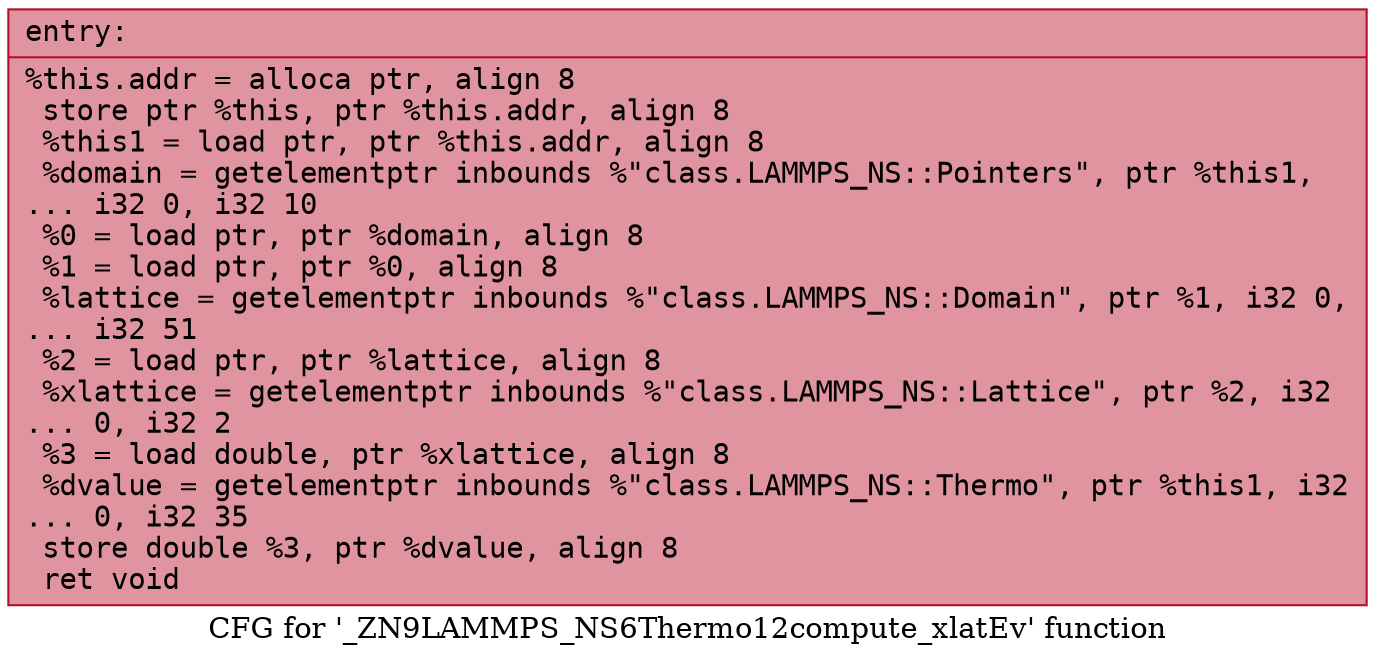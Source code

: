 digraph "CFG for '_ZN9LAMMPS_NS6Thermo12compute_xlatEv' function" {
	label="CFG for '_ZN9LAMMPS_NS6Thermo12compute_xlatEv' function";

	Node0x55bd404f9b90 [shape=record,color="#b70d28ff", style=filled, fillcolor="#b70d2870" fontname="Courier",label="{entry:\l|  %this.addr = alloca ptr, align 8\l  store ptr %this, ptr %this.addr, align 8\l  %this1 = load ptr, ptr %this.addr, align 8\l  %domain = getelementptr inbounds %\"class.LAMMPS_NS::Pointers\", ptr %this1,\l... i32 0, i32 10\l  %0 = load ptr, ptr %domain, align 8\l  %1 = load ptr, ptr %0, align 8\l  %lattice = getelementptr inbounds %\"class.LAMMPS_NS::Domain\", ptr %1, i32 0,\l... i32 51\l  %2 = load ptr, ptr %lattice, align 8\l  %xlattice = getelementptr inbounds %\"class.LAMMPS_NS::Lattice\", ptr %2, i32\l... 0, i32 2\l  %3 = load double, ptr %xlattice, align 8\l  %dvalue = getelementptr inbounds %\"class.LAMMPS_NS::Thermo\", ptr %this1, i32\l... 0, i32 35\l  store double %3, ptr %dvalue, align 8\l  ret void\l}"];
}
